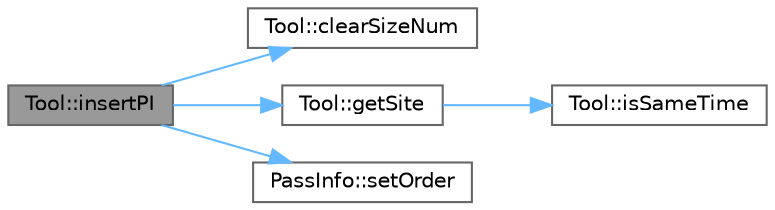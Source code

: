 digraph "Tool::insertPI"
{
 // LATEX_PDF_SIZE
  bgcolor="transparent";
  edge [fontname=Helvetica,fontsize=10,labelfontname=Helvetica,labelfontsize=10];
  node [fontname=Helvetica,fontsize=10,shape=box,height=0.2,width=0.4];
  rankdir="LR";
  Node1 [label="Tool::insertPI",height=0.2,width=0.4,color="gray40", fillcolor="grey60", style="filled", fontcolor="black",tooltip=" "];
  Node1 -> Node2 [color="steelblue1",style="solid"];
  Node2 [label="Tool::clearSizeNum",height=0.2,width=0.4,color="grey40", fillcolor="white", style="filled",URL="$class_tool.html#aa1b42f59ce28eb5e2b31cb3f018b445f",tooltip=" "];
  Node1 -> Node3 [color="steelblue1",style="solid"];
  Node3 [label="Tool::getSite",height=0.2,width=0.4,color="grey40", fillcolor="white", style="filled",URL="$class_tool.html#a33159fc2caa88be64cac05a1d1f033b9",tooltip=" "];
  Node3 -> Node4 [color="steelblue1",style="solid"];
  Node4 [label="Tool::isSameTime",height=0.2,width=0.4,color="grey40", fillcolor="white", style="filled",URL="$class_tool.html#adf29537c8c743fb3a899b653850e3f3a",tooltip=" "];
  Node1 -> Node5 [color="steelblue1",style="solid"];
  Node5 [label="PassInfo::setOrder",height=0.2,width=0.4,color="grey40", fillcolor="white", style="filled",URL="$class_pass_info.html#a56ceb8a46863a0615a3a63a76dd45494",tooltip=" "];
}
